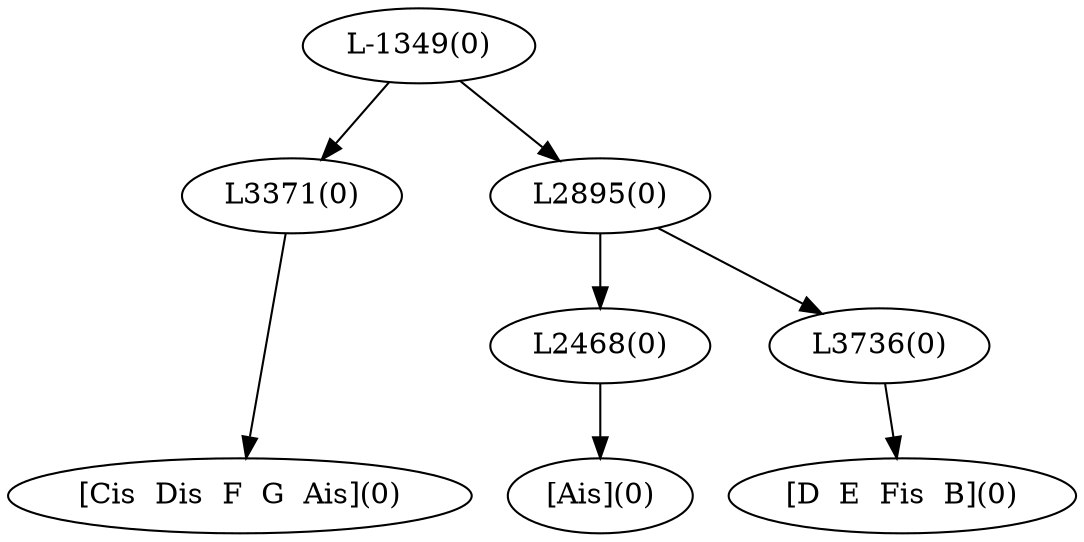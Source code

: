digraph sample{
"L3371(0)"->"[Cis  Dis  F  G  Ais](0)"
"L2468(0)"->"[Ais](0)"
"L3736(0)"->"[D  E  Fis  B](0)"
"L2895(0)"->"L2468(0)"
"L2895(0)"->"L3736(0)"
"L-1349(0)"->"L3371(0)"
"L-1349(0)"->"L2895(0)"
{rank = min; "L-1349(0)"}
{rank = same; "L3371(0)"; "L2895(0)";}
{rank = same; "L2468(0)"; "L3736(0)";}
{rank = max; "[Ais](0)"; "[Cis  Dis  F  G  Ais](0)"; "[D  E  Fis  B](0)";}
}